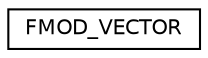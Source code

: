 digraph "Graphical Class Hierarchy"
{
  edge [fontname="Helvetica",fontsize="10",labelfontname="Helvetica",labelfontsize="10"];
  node [fontname="Helvetica",fontsize="10",shape=record];
  rankdir="LR";
  Node1 [label="FMOD_VECTOR",height=0.2,width=0.4,color="black", fillcolor="white", style="filled",URL="$struct_f_m_o_d___v_e_c_t_o_r.html"];
}
